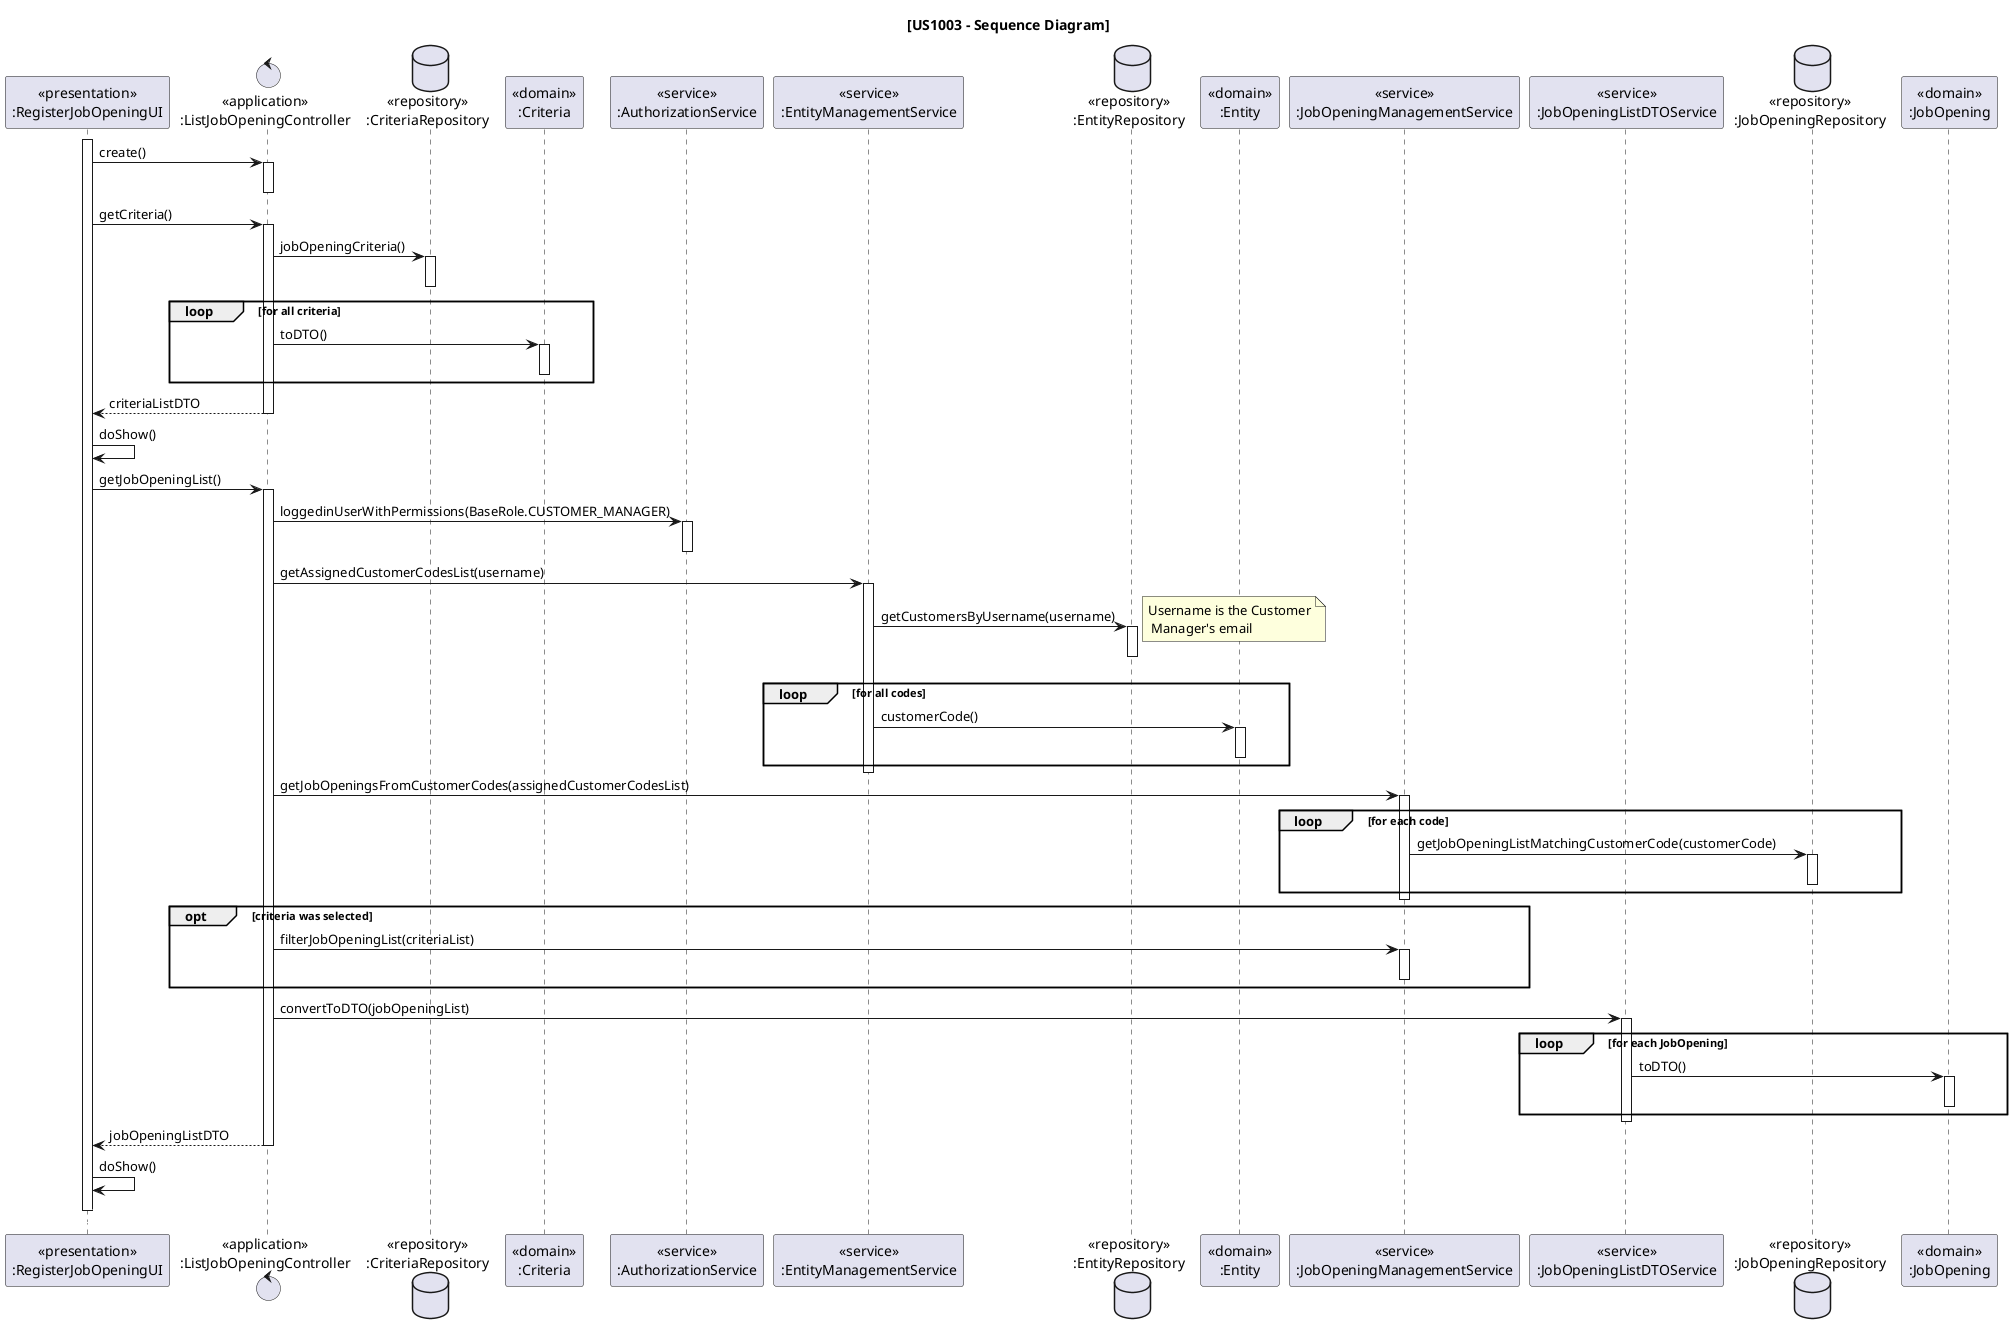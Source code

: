 @startuml US1003_SD

title [US1003 - Sequence Diagram]

participant "<<presentation>>\n:RegisterJobOpeningUI" as UI
control "<<application>>\n:ListJobOpeningController" as CTRL
database "<<repository>>\n:CriteriaRepository" as CriteriaRepository
participant "<<domain>>\n:Criteria" as Criteria
participant "<<service>>\n:AuthorizationService" as AuthSvc
participant "<<service>>\n:EntityManagementService" as EntityManagement
database "<<repository>>\n:EntityRepository" as EntityRepository
participant "<<domain>>\n:Entity" as Entity
participant "<<service>>\n:JobOpeningManagementService" as JobManagement
participant "<<service>>\n:JobOpeningListDTOService" as JobOpeningListDTO
database "<<repository>>\n:JobOpeningRepository" as JobOpeningRepository
participant "<<domain>>\n:JobOpening" as JobOpening

activate UI

UI -> CTRL : create()

activate CTRL
deactivate CTRL

UI -> CTRL : getCriteria()
activate CTRL


    CTRL -> CriteriaRepository : jobOpeningCriteria()
    activate CriteriaRepository
    deactivate CriteriaRepository

    loop for all criteria

        CTRL -> Criteria : toDTO()
        activate Criteria
        deactivate Criteria

    end loop

    CTRL --> UI : criteriaListDTO
    deactivate CTRL

UI -> UI : doShow()

UI -> CTRL : getJobOpeningList()
activate CTRL

    CTRL -> AuthSvc : loggedinUserWithPermissions(BaseRole.CUSTOMER_MANAGER)
    activate AuthSvc
    deactivate AuthSvc

    CTRL -> EntityManagement : getAssignedCustomerCodesList(username)
    activate EntityManagement

        EntityManagement -> EntityRepository : getCustomersByUsername(username)
        note right: Username is the Customer\n Manager's email
        activate EntityRepository
        deactivate EntityRepository

        loop for all codes
            EntityManagement -> Entity : customerCode()
            activate Entity
            deactivate Entity
        end loop

    deactivate EntityManagement

    CTRL -> JobManagement : getJobOpeningsFromCustomerCodes(assignedCustomerCodesList)
    activate JobManagement
        loop for each code
        JobManagement -> JobOpeningRepository : getJobOpeningListMatchingCustomerCode(customerCode)
        activate JobOpeningRepository
        deactivate JobOpeningRepository
        end loop
    deactivate JobManagement

    opt criteria was selected
        CTRL -> JobManagement : filterJobOpeningList(criteriaList)
        activate JobManagement
        deactivate JobManagement
    end opt

    CTRL -> JobOpeningListDTO : convertToDTO(jobOpeningList)
    activate JobOpeningListDTO

        loop for each JobOpening
            JobOpeningListDTO -> JobOpening : toDTO()
            activate JobOpening
            deactivate JobOpening
        end loop
    deactivate JobOpeningListDTO

    CTRL --> UI : jobOpeningListDTO
deactivate CTRL

UI -> UI : doShow()
UI -[#white]-> UI

deactivate UI

@enduml